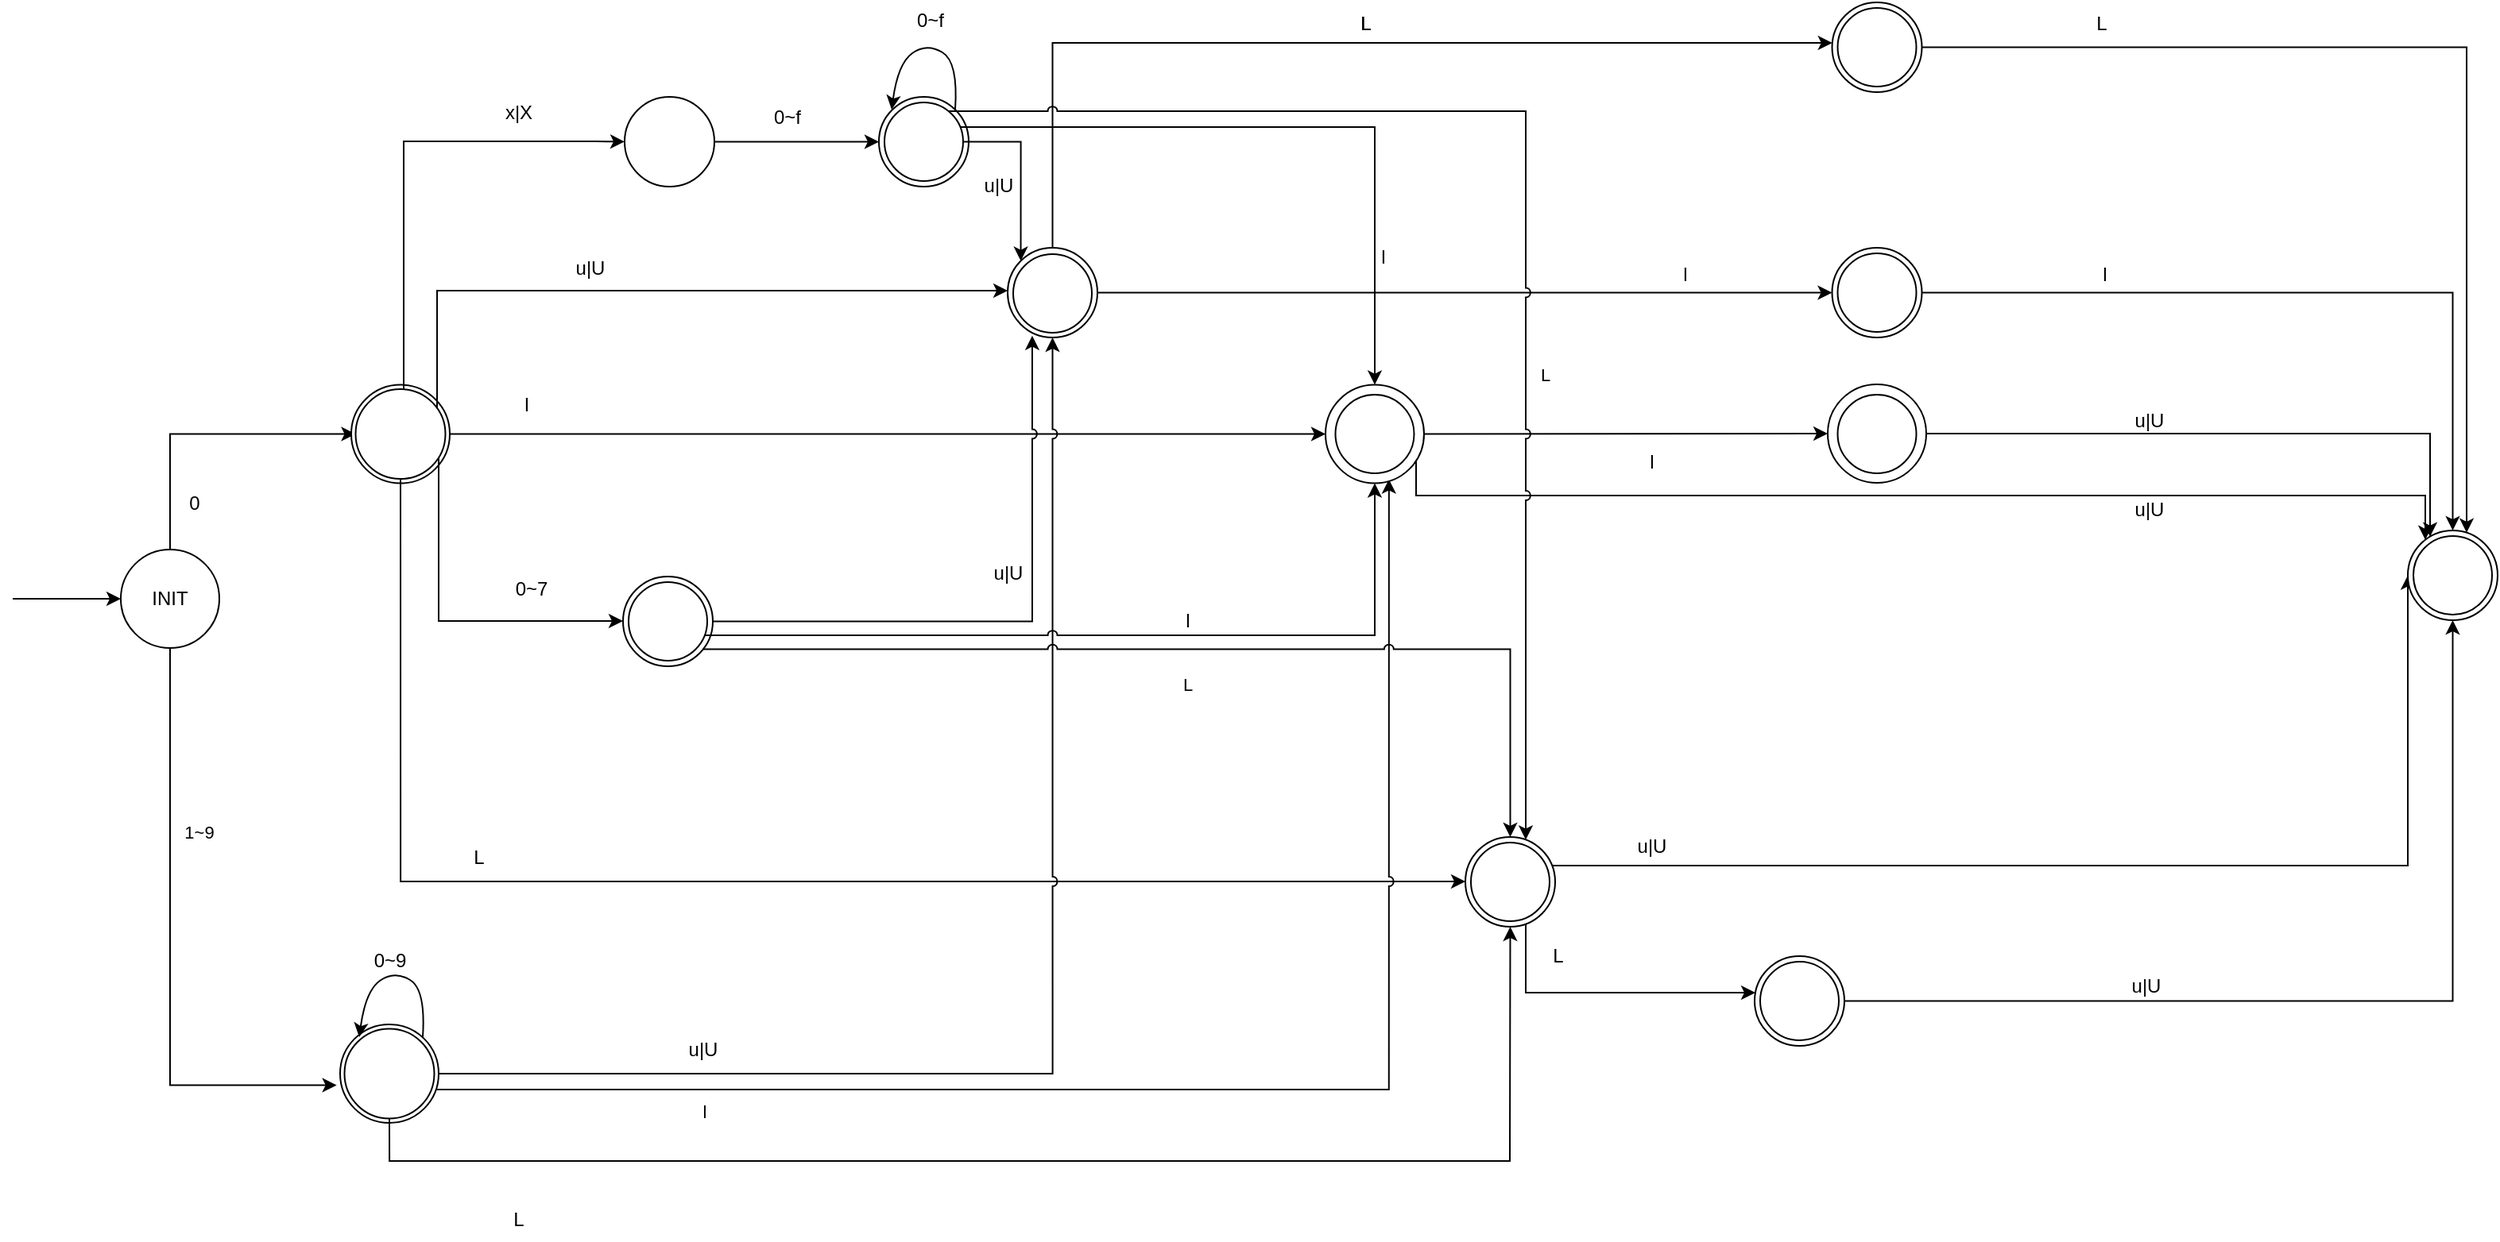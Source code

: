 <mxfile version="21.0.6" type="github">
  <diagram name="第 1 页" id="R3ORfWjPxXJpP8IHzga0">
    <mxGraphModel dx="1872" dy="988" grid="0" gridSize="10" guides="1" tooltips="1" connect="1" arrows="1" fold="1" page="1" pageScale="1" pageWidth="2339" pageHeight="3300" math="0" shadow="0">
      <root>
        <mxCell id="0" />
        <mxCell id="1" parent="0" />
        <mxCell id="zIMK_kYC2Au4o3m2R_S_-10" style="edgeStyle=orthogonalEdgeStyle;rounded=0;orthogonalLoop=1;jettySize=auto;html=1;entryX=-0.035;entryY=0.617;entryDx=0;entryDy=0;entryPerimeter=0;" edge="1" parent="1" source="zIMK_kYC2Au4o3m2R_S_-1" target="zIMK_kYC2Au4o3m2R_S_-9">
          <mxGeometry relative="1" as="geometry">
            <Array as="points">
              <mxPoint x="516" y="1512" />
            </Array>
          </mxGeometry>
        </mxCell>
        <mxCell id="zIMK_kYC2Au4o3m2R_S_-50" value="1~9" style="edgeLabel;html=1;align=center;verticalAlign=middle;resizable=0;points=[];" vertex="1" connectable="0" parent="zIMK_kYC2Au4o3m2R_S_-10">
          <mxGeometry x="-0.463" y="1" relative="1" as="geometry">
            <mxPoint x="17" y="14" as="offset" />
          </mxGeometry>
        </mxCell>
        <mxCell id="zIMK_kYC2Au4o3m2R_S_-11" style="edgeStyle=orthogonalEdgeStyle;rounded=0;orthogonalLoop=1;jettySize=auto;html=1;entryX=0;entryY=0.5;entryDx=0;entryDy=0;" edge="1" parent="1" source="zIMK_kYC2Au4o3m2R_S_-1" target="zIMK_kYC2Au4o3m2R_S_-8">
          <mxGeometry relative="1" as="geometry">
            <Array as="points">
              <mxPoint x="516" y="1102" />
            </Array>
          </mxGeometry>
        </mxCell>
        <mxCell id="zIMK_kYC2Au4o3m2R_S_-1" value="INIT" style="ellipse;whiteSpace=wrap;html=1;aspect=fixed;" vertex="1" parent="1">
          <mxGeometry x="485" y="1175" width="62" height="62" as="geometry" />
        </mxCell>
        <mxCell id="zIMK_kYC2Au4o3m2R_S_-18" style="edgeStyle=orthogonalEdgeStyle;rounded=0;orthogonalLoop=1;jettySize=auto;html=1;jumpStyle=arc;" edge="1" parent="1" source="zIMK_kYC2Au4o3m2R_S_-2" target="zIMK_kYC2Au4o3m2R_S_-17">
          <mxGeometry relative="1" as="geometry" />
        </mxCell>
        <mxCell id="zIMK_kYC2Au4o3m2R_S_-2" value="1" style="ellipse;whiteSpace=wrap;html=1;aspect=fixed;" vertex="1" parent="1">
          <mxGeometry x="630" y="1071.28" width="62" height="62" as="geometry" />
        </mxCell>
        <mxCell id="zIMK_kYC2Au4o3m2R_S_-3" value="" style="endArrow=classic;html=1;rounded=0;" edge="1" parent="1">
          <mxGeometry width="50" height="50" relative="1" as="geometry">
            <mxPoint x="417" y="1206" as="sourcePoint" />
            <mxPoint x="485" y="1206" as="targetPoint" />
          </mxGeometry>
        </mxCell>
        <mxCell id="zIMK_kYC2Au4o3m2R_S_-5" value="0" style="text;html=1;align=center;verticalAlign=middle;resizable=0;points=[];autosize=1;strokeColor=none;fillColor=none;" vertex="1" parent="1">
          <mxGeometry x="518" y="1133.28" width="25" height="26" as="geometry" />
        </mxCell>
        <mxCell id="zIMK_kYC2Au4o3m2R_S_-14" style="edgeStyle=orthogonalEdgeStyle;rounded=0;orthogonalLoop=1;jettySize=auto;html=1;entryX=0;entryY=0.5;entryDx=0;entryDy=0;" edge="1" parent="1" source="zIMK_kYC2Au4o3m2R_S_-8" target="zIMK_kYC2Au4o3m2R_S_-12">
          <mxGeometry relative="1" as="geometry">
            <Array as="points">
              <mxPoint x="663" y="918" />
              <mxPoint x="784" y="918" />
            </Array>
          </mxGeometry>
        </mxCell>
        <mxCell id="zIMK_kYC2Au4o3m2R_S_-16" style="edgeStyle=orthogonalEdgeStyle;rounded=0;orthogonalLoop=1;jettySize=auto;html=1;" edge="1" parent="1" source="zIMK_kYC2Au4o3m2R_S_-8" target="zIMK_kYC2Au4o3m2R_S_-15">
          <mxGeometry relative="1" as="geometry">
            <Array as="points">
              <mxPoint x="684" y="1012" />
            </Array>
          </mxGeometry>
        </mxCell>
        <mxCell id="zIMK_kYC2Au4o3m2R_S_-20" style="edgeStyle=orthogonalEdgeStyle;rounded=0;orthogonalLoop=1;jettySize=auto;html=1;" edge="1" parent="1" source="zIMK_kYC2Au4o3m2R_S_-8" target="zIMK_kYC2Au4o3m2R_S_-19">
          <mxGeometry relative="1" as="geometry">
            <Array as="points">
              <mxPoint x="685" y="1220" />
            </Array>
          </mxGeometry>
        </mxCell>
        <mxCell id="zIMK_kYC2Au4o3m2R_S_-22" style="edgeStyle=orthogonalEdgeStyle;rounded=0;orthogonalLoop=1;jettySize=auto;html=1;" edge="1" parent="1" source="zIMK_kYC2Au4o3m2R_S_-8" target="zIMK_kYC2Au4o3m2R_S_-55">
          <mxGeometry relative="1" as="geometry">
            <mxPoint x="801.001" y="1356.059" as="targetPoint" />
            <Array as="points">
              <mxPoint x="661" y="1384" />
            </Array>
          </mxGeometry>
        </mxCell>
        <mxCell id="zIMK_kYC2Au4o3m2R_S_-8" value="" style="ellipse;whiteSpace=wrap;html=1;aspect=fixed;" vertex="1" parent="1">
          <mxGeometry x="632.75" y="1074.03" width="56.5" height="56.5" as="geometry" />
        </mxCell>
        <mxCell id="zIMK_kYC2Au4o3m2R_S_-42" style="edgeStyle=orthogonalEdgeStyle;rounded=0;orthogonalLoop=1;jettySize=auto;html=1;entryX=0.5;entryY=1;entryDx=0;entryDy=0;jumpStyle=arc;" edge="1" parent="1" source="zIMK_kYC2Au4o3m2R_S_-9" target="zIMK_kYC2Au4o3m2R_S_-15">
          <mxGeometry relative="1" as="geometry" />
        </mxCell>
        <mxCell id="zIMK_kYC2Au4o3m2R_S_-49" style="edgeStyle=orthogonalEdgeStyle;rounded=0;orthogonalLoop=1;jettySize=auto;html=1;entryX=0.644;entryY=0.96;entryDx=0;entryDy=0;entryPerimeter=0;jumpStyle=arc;" edge="1" parent="1" source="zIMK_kYC2Au4o3m2R_S_-9" target="zIMK_kYC2Au4o3m2R_S_-17">
          <mxGeometry relative="1" as="geometry">
            <mxPoint x="1277" y="1166" as="targetPoint" />
            <Array as="points">
              <mxPoint x="1283" y="1515" />
            </Array>
          </mxGeometry>
        </mxCell>
        <mxCell id="zIMK_kYC2Au4o3m2R_S_-58" value="l" style="edgeLabel;html=1;align=center;verticalAlign=middle;resizable=0;points=[];" vertex="1" connectable="0" parent="zIMK_kYC2Au4o3m2R_S_-49">
          <mxGeometry x="-0.541" y="1" relative="1" as="geometry">
            <mxPoint x="-58" y="15" as="offset" />
          </mxGeometry>
        </mxCell>
        <mxCell id="zIMK_kYC2Au4o3m2R_S_-9" value="" style="ellipse;whiteSpace=wrap;html=1;aspect=fixed;" vertex="1" parent="1">
          <mxGeometry x="623" y="1474" width="62" height="62" as="geometry" />
        </mxCell>
        <mxCell id="zIMK_kYC2Au4o3m2R_S_-30" style="edgeStyle=orthogonalEdgeStyle;rounded=0;orthogonalLoop=1;jettySize=auto;html=1;" edge="1" parent="1" source="zIMK_kYC2Au4o3m2R_S_-12" target="zIMK_kYC2Au4o3m2R_S_-29">
          <mxGeometry relative="1" as="geometry" />
        </mxCell>
        <mxCell id="zIMK_kYC2Au4o3m2R_S_-12" value="" style="ellipse;whiteSpace=wrap;html=1;aspect=fixed;" vertex="1" parent="1">
          <mxGeometry x="802" y="890" width="56.5" height="56.5" as="geometry" />
        </mxCell>
        <mxCell id="zIMK_kYC2Au4o3m2R_S_-81" style="edgeStyle=orthogonalEdgeStyle;rounded=0;orthogonalLoop=1;jettySize=auto;html=1;" edge="1" parent="1" source="zIMK_kYC2Au4o3m2R_S_-15" target="zIMK_kYC2Au4o3m2R_S_-80">
          <mxGeometry relative="1" as="geometry">
            <Array as="points">
              <mxPoint x="1071" y="856" />
              <mxPoint x="1579" y="856" />
            </Array>
          </mxGeometry>
        </mxCell>
        <mxCell id="zIMK_kYC2Au4o3m2R_S_-83" style="edgeStyle=orthogonalEdgeStyle;rounded=0;orthogonalLoop=1;jettySize=auto;html=1;" edge="1" parent="1" source="zIMK_kYC2Au4o3m2R_S_-15" target="zIMK_kYC2Au4o3m2R_S_-82">
          <mxGeometry relative="1" as="geometry" />
        </mxCell>
        <mxCell id="zIMK_kYC2Au4o3m2R_S_-15" value="" style="ellipse;whiteSpace=wrap;html=1;aspect=fixed;" vertex="1" parent="1">
          <mxGeometry x="1043" y="985" width="56.5" height="56.5" as="geometry" />
        </mxCell>
        <mxCell id="zIMK_kYC2Au4o3m2R_S_-39" style="edgeStyle=orthogonalEdgeStyle;rounded=0;orthogonalLoop=1;jettySize=auto;html=1;entryX=0.274;entryY=0.98;entryDx=0;entryDy=0;entryPerimeter=0;exitX=1;exitY=0.5;exitDx=0;exitDy=0;jumpStyle=arc;" edge="1" parent="1" source="zIMK_kYC2Au4o3m2R_S_-19" target="zIMK_kYC2Au4o3m2R_S_-15">
          <mxGeometry relative="1" as="geometry">
            <mxPoint x="1020" y="1045" as="targetPoint" />
          </mxGeometry>
        </mxCell>
        <mxCell id="zIMK_kYC2Au4o3m2R_S_-61" style="edgeStyle=orthogonalEdgeStyle;rounded=0;orthogonalLoop=1;jettySize=auto;html=1;exitX=1;exitY=1;exitDx=0;exitDy=0;jumpStyle=arc;" edge="1" parent="1" source="zIMK_kYC2Au4o3m2R_S_-41" target="zIMK_kYC2Au4o3m2R_S_-55">
          <mxGeometry relative="1" as="geometry" />
        </mxCell>
        <mxCell id="zIMK_kYC2Au4o3m2R_S_-62" value="L" style="edgeLabel;html=1;align=center;verticalAlign=middle;resizable=0;points=[];" vertex="1" connectable="0" parent="zIMK_kYC2Au4o3m2R_S_-61">
          <mxGeometry x="0.008" y="-2" relative="1" as="geometry">
            <mxPoint x="-9" y="20" as="offset" />
          </mxGeometry>
        </mxCell>
        <mxCell id="zIMK_kYC2Au4o3m2R_S_-72" style="edgeStyle=orthogonalEdgeStyle;rounded=0;orthogonalLoop=1;jettySize=auto;html=1;jumpStyle=arc;" edge="1" parent="1" source="zIMK_kYC2Au4o3m2R_S_-17" target="zIMK_kYC2Au4o3m2R_S_-71">
          <mxGeometry relative="1" as="geometry" />
        </mxCell>
        <mxCell id="zIMK_kYC2Au4o3m2R_S_-78" style="edgeStyle=orthogonalEdgeStyle;rounded=0;orthogonalLoop=1;jettySize=auto;html=1;" edge="1" parent="1" source="zIMK_kYC2Au4o3m2R_S_-17" target="zIMK_kYC2Au4o3m2R_S_-66">
          <mxGeometry relative="1" as="geometry">
            <Array as="points">
              <mxPoint x="1300" y="1141" />
              <mxPoint x="1935" y="1141" />
            </Array>
          </mxGeometry>
        </mxCell>
        <mxCell id="zIMK_kYC2Au4o3m2R_S_-17" value="" style="ellipse;whiteSpace=wrap;html=1;aspect=fixed;" vertex="1" parent="1">
          <mxGeometry x="1243" y="1071.28" width="62" height="62" as="geometry" />
        </mxCell>
        <mxCell id="zIMK_kYC2Au4o3m2R_S_-19" value="" style="ellipse;whiteSpace=wrap;html=1;aspect=fixed;" vertex="1" parent="1">
          <mxGeometry x="801" y="1192" width="56.5" height="56.5" as="geometry" />
        </mxCell>
        <mxCell id="zIMK_kYC2Au4o3m2R_S_-23" value="x|X" style="text;html=1;align=center;verticalAlign=middle;resizable=0;points=[];autosize=1;strokeColor=none;fillColor=none;" vertex="1" parent="1">
          <mxGeometry x="717" y="887" width="35" height="26" as="geometry" />
        </mxCell>
        <mxCell id="zIMK_kYC2Au4o3m2R_S_-25" value="u|U" style="text;html=1;align=center;verticalAlign=middle;resizable=0;points=[];autosize=1;strokeColor=none;fillColor=none;" vertex="1" parent="1">
          <mxGeometry x="762" y="985" width="36" height="26" as="geometry" />
        </mxCell>
        <mxCell id="zIMK_kYC2Au4o3m2R_S_-26" value="l" style="text;html=1;align=center;verticalAlign=middle;resizable=0;points=[];autosize=1;strokeColor=none;fillColor=none;" vertex="1" parent="1">
          <mxGeometry x="729.5" y="1071.28" width="21" height="26" as="geometry" />
        </mxCell>
        <mxCell id="zIMK_kYC2Au4o3m2R_S_-27" value="0~7" style="text;html=1;align=center;verticalAlign=middle;resizable=0;points=[];autosize=1;strokeColor=none;fillColor=none;" vertex="1" parent="1">
          <mxGeometry x="724" y="1187" width="38" height="26" as="geometry" />
        </mxCell>
        <mxCell id="zIMK_kYC2Au4o3m2R_S_-28" value="L" style="text;html=1;align=center;verticalAlign=middle;resizable=0;points=[];autosize=1;strokeColor=none;fillColor=none;" vertex="1" parent="1">
          <mxGeometry x="697" y="1356" width="25" height="26" as="geometry" />
        </mxCell>
        <mxCell id="zIMK_kYC2Au4o3m2R_S_-29" value="" style="ellipse;whiteSpace=wrap;html=1;aspect=fixed;" vertex="1" parent="1">
          <mxGeometry x="962" y="890" width="56.5" height="56.5" as="geometry" />
        </mxCell>
        <mxCell id="zIMK_kYC2Au4o3m2R_S_-36" style="edgeStyle=orthogonalEdgeStyle;rounded=0;orthogonalLoop=1;jettySize=auto;html=1;entryX=0;entryY=0;entryDx=0;entryDy=0;" edge="1" parent="1" source="zIMK_kYC2Au4o3m2R_S_-31" target="zIMK_kYC2Au4o3m2R_S_-15">
          <mxGeometry relative="1" as="geometry" />
        </mxCell>
        <mxCell id="zIMK_kYC2Au4o3m2R_S_-44" style="edgeStyle=orthogonalEdgeStyle;rounded=0;orthogonalLoop=1;jettySize=auto;html=1;" edge="1" parent="1" source="zIMK_kYC2Au4o3m2R_S_-31" target="zIMK_kYC2Au4o3m2R_S_-17">
          <mxGeometry relative="1" as="geometry">
            <Array as="points">
              <mxPoint x="1274" y="909" />
            </Array>
          </mxGeometry>
        </mxCell>
        <mxCell id="zIMK_kYC2Au4o3m2R_S_-59" style="edgeStyle=orthogonalEdgeStyle;rounded=0;orthogonalLoop=1;jettySize=auto;html=1;jumpStyle=arc;" edge="1" parent="1" source="zIMK_kYC2Au4o3m2R_S_-31" target="zIMK_kYC2Au4o3m2R_S_-55">
          <mxGeometry relative="1" as="geometry">
            <Array as="points">
              <mxPoint x="1369" y="899" />
            </Array>
          </mxGeometry>
        </mxCell>
        <mxCell id="zIMK_kYC2Au4o3m2R_S_-60" value="L" style="edgeLabel;html=1;align=center;verticalAlign=middle;resizable=0;points=[];" vertex="1" connectable="0" parent="zIMK_kYC2Au4o3m2R_S_-59">
          <mxGeometry x="0.306" y="-3" relative="1" as="geometry">
            <mxPoint x="15" y="-8" as="offset" />
          </mxGeometry>
        </mxCell>
        <mxCell id="zIMK_kYC2Au4o3m2R_S_-31" value="" style="ellipse;whiteSpace=wrap;html=1;aspect=fixed;" vertex="1" parent="1">
          <mxGeometry x="965.5" y="893.5" width="49.5" height="49.5" as="geometry" />
        </mxCell>
        <mxCell id="zIMK_kYC2Au4o3m2R_S_-32" value="0~f" style="text;html=1;align=center;verticalAlign=middle;resizable=0;points=[];autosize=1;strokeColor=none;fillColor=none;" vertex="1" parent="1">
          <mxGeometry x="886" y="890" width="35" height="26" as="geometry" />
        </mxCell>
        <mxCell id="zIMK_kYC2Au4o3m2R_S_-35" value="0~f" style="text;html=1;align=center;verticalAlign=middle;resizable=0;points=[];autosize=1;strokeColor=none;fillColor=none;" vertex="1" parent="1">
          <mxGeometry x="976" y="829" width="35" height="26" as="geometry" />
        </mxCell>
        <mxCell id="zIMK_kYC2Au4o3m2R_S_-37" value="u|U" style="text;html=1;align=center;verticalAlign=middle;resizable=0;points=[];autosize=1;strokeColor=none;fillColor=none;" vertex="1" parent="1">
          <mxGeometry x="1018.5" y="933" width="36" height="26" as="geometry" />
        </mxCell>
        <mxCell id="zIMK_kYC2Au4o3m2R_S_-40" value="u|U" style="text;html=1;align=center;verticalAlign=middle;resizable=0;points=[];autosize=1;strokeColor=none;fillColor=none;" vertex="1" parent="1">
          <mxGeometry x="1025" y="1177" width="36" height="26" as="geometry" />
        </mxCell>
        <mxCell id="zIMK_kYC2Au4o3m2R_S_-47" style="edgeStyle=orthogonalEdgeStyle;rounded=0;orthogonalLoop=1;jettySize=auto;html=1;entryX=0.5;entryY=1;entryDx=0;entryDy=0;jumpStyle=arc;" edge="1" parent="1" source="zIMK_kYC2Au4o3m2R_S_-41" target="zIMK_kYC2Au4o3m2R_S_-17">
          <mxGeometry relative="1" as="geometry">
            <mxPoint x="1275.75" y="1164.5" as="targetPoint" />
            <Array as="points">
              <mxPoint x="1274" y="1229" />
            </Array>
          </mxGeometry>
        </mxCell>
        <mxCell id="zIMK_kYC2Au4o3m2R_S_-41" value="" style="ellipse;whiteSpace=wrap;html=1;aspect=fixed;" vertex="1" parent="1">
          <mxGeometry x="804.5" y="1195.5" width="49.5" height="49.5" as="geometry" />
        </mxCell>
        <mxCell id="zIMK_kYC2Au4o3m2R_S_-43" value="u|U" style="text;html=1;align=center;verticalAlign=middle;resizable=0;points=[];autosize=1;strokeColor=none;fillColor=none;" vertex="1" parent="1">
          <mxGeometry x="833" y="1476.75" width="36" height="26" as="geometry" />
        </mxCell>
        <mxCell id="zIMK_kYC2Au4o3m2R_S_-45" value="l" style="text;html=1;align=center;verticalAlign=middle;resizable=0;points=[];autosize=1;strokeColor=none;fillColor=none;" vertex="1" parent="1">
          <mxGeometry x="1268" y="978" width="21" height="26" as="geometry" />
        </mxCell>
        <mxCell id="zIMK_kYC2Au4o3m2R_S_-52" value="" style="curved=1;endArrow=classic;html=1;rounded=0;exitX=1;exitY=0;exitDx=0;exitDy=0;entryX=0;entryY=0;entryDx=0;entryDy=0;" edge="1" parent="1">
          <mxGeometry width="50" height="50" relative="1" as="geometry">
            <mxPoint x="675" y="1482" as="sourcePoint" />
            <mxPoint x="635" y="1482" as="targetPoint" />
            <Array as="points">
              <mxPoint x="677" y="1452" />
              <mxPoint x="657" y="1440" />
              <mxPoint x="639" y="1453" />
            </Array>
          </mxGeometry>
        </mxCell>
        <mxCell id="zIMK_kYC2Au4o3m2R_S_-53" value="0~9" style="text;html=1;align=center;verticalAlign=middle;resizable=0;points=[];autosize=1;strokeColor=none;fillColor=none;" vertex="1" parent="1">
          <mxGeometry x="635" y="1421" width="38" height="26" as="geometry" />
        </mxCell>
        <mxCell id="zIMK_kYC2Au4o3m2R_S_-56" style="edgeStyle=orthogonalEdgeStyle;rounded=0;orthogonalLoop=1;jettySize=auto;html=1;" edge="1" parent="1" source="zIMK_kYC2Au4o3m2R_S_-54" target="zIMK_kYC2Au4o3m2R_S_-55">
          <mxGeometry relative="1" as="geometry">
            <Array as="points">
              <mxPoint x="654" y="1560" />
              <mxPoint x="1359" y="1560" />
            </Array>
          </mxGeometry>
        </mxCell>
        <mxCell id="zIMK_kYC2Au4o3m2R_S_-54" value="" style="ellipse;whiteSpace=wrap;html=1;aspect=fixed;" vertex="1" parent="1">
          <mxGeometry x="625.75" y="1476.75" width="56.5" height="56.5" as="geometry" />
        </mxCell>
        <mxCell id="zIMK_kYC2Au4o3m2R_S_-64" style="edgeStyle=orthogonalEdgeStyle;rounded=0;orthogonalLoop=1;jettySize=auto;html=1;" edge="1" parent="1" source="zIMK_kYC2Au4o3m2R_S_-55" target="zIMK_kYC2Au4o3m2R_S_-63">
          <mxGeometry relative="1" as="geometry">
            <Array as="points">
              <mxPoint x="1369" y="1454" />
            </Array>
          </mxGeometry>
        </mxCell>
        <mxCell id="zIMK_kYC2Au4o3m2R_S_-69" style="edgeStyle=orthogonalEdgeStyle;rounded=0;orthogonalLoop=1;jettySize=auto;html=1;entryX=0;entryY=0.5;entryDx=0;entryDy=0;" edge="1" parent="1" source="zIMK_kYC2Au4o3m2R_S_-55" target="zIMK_kYC2Au4o3m2R_S_-66">
          <mxGeometry relative="1" as="geometry">
            <Array as="points">
              <mxPoint x="1924" y="1374" />
            </Array>
          </mxGeometry>
        </mxCell>
        <mxCell id="zIMK_kYC2Au4o3m2R_S_-55" value="" style="ellipse;whiteSpace=wrap;html=1;aspect=fixed;" vertex="1" parent="1">
          <mxGeometry x="1331" y="1356" width="56.5" height="56.5" as="geometry" />
        </mxCell>
        <mxCell id="zIMK_kYC2Au4o3m2R_S_-57" value="L" style="text;html=1;align=center;verticalAlign=middle;resizable=0;points=[];autosize=1;strokeColor=none;fillColor=none;" vertex="1" parent="1">
          <mxGeometry x="722" y="1584" width="25" height="26" as="geometry" />
        </mxCell>
        <mxCell id="zIMK_kYC2Au4o3m2R_S_-67" style="edgeStyle=orthogonalEdgeStyle;rounded=0;orthogonalLoop=1;jettySize=auto;html=1;" edge="1" parent="1" source="zIMK_kYC2Au4o3m2R_S_-63" target="zIMK_kYC2Au4o3m2R_S_-66">
          <mxGeometry relative="1" as="geometry" />
        </mxCell>
        <mxCell id="zIMK_kYC2Au4o3m2R_S_-63" value="" style="ellipse;whiteSpace=wrap;html=1;aspect=fixed;" vertex="1" parent="1">
          <mxGeometry x="1513" y="1431" width="56.5" height="56.5" as="geometry" />
        </mxCell>
        <mxCell id="zIMK_kYC2Au4o3m2R_S_-65" value="L" style="text;html=1;align=center;verticalAlign=middle;resizable=0;points=[];autosize=1;strokeColor=none;fillColor=none;" vertex="1" parent="1">
          <mxGeometry x="1376" y="1418" width="25" height="26" as="geometry" />
        </mxCell>
        <mxCell id="zIMK_kYC2Au4o3m2R_S_-66" value="" style="ellipse;whiteSpace=wrap;html=1;aspect=fixed;" vertex="1" parent="1">
          <mxGeometry x="1924" y="1163" width="56.5" height="56.5" as="geometry" />
        </mxCell>
        <mxCell id="zIMK_kYC2Au4o3m2R_S_-68" value="u|U" style="text;html=1;align=center;verticalAlign=middle;resizable=0;points=[];autosize=1;strokeColor=none;fillColor=none;" vertex="1" parent="1">
          <mxGeometry x="1741" y="1437" width="36" height="26" as="geometry" />
        </mxCell>
        <mxCell id="zIMK_kYC2Au4o3m2R_S_-70" value="u|U" style="text;html=1;align=center;verticalAlign=middle;resizable=0;points=[];autosize=1;strokeColor=none;fillColor=none;" vertex="1" parent="1">
          <mxGeometry x="1430" y="1349" width="36" height="26" as="geometry" />
        </mxCell>
        <mxCell id="zIMK_kYC2Au4o3m2R_S_-76" style="edgeStyle=orthogonalEdgeStyle;rounded=0;orthogonalLoop=1;jettySize=auto;html=1;" edge="1" parent="1" source="zIMK_kYC2Au4o3m2R_S_-71" target="zIMK_kYC2Au4o3m2R_S_-66">
          <mxGeometry relative="1" as="geometry">
            <Array as="points">
              <mxPoint x="1938" y="1102" />
            </Array>
          </mxGeometry>
        </mxCell>
        <mxCell id="zIMK_kYC2Au4o3m2R_S_-71" value="" style="ellipse;whiteSpace=wrap;html=1;aspect=fixed;" vertex="1" parent="1">
          <mxGeometry x="1559" y="1071" width="62" height="62" as="geometry" />
        </mxCell>
        <mxCell id="zIMK_kYC2Au4o3m2R_S_-73" value="l" style="text;html=1;align=center;verticalAlign=middle;resizable=0;points=[];autosize=1;strokeColor=none;fillColor=none;" vertex="1" parent="1">
          <mxGeometry x="1145" y="1207.25" width="21" height="26" as="geometry" />
        </mxCell>
        <mxCell id="zIMK_kYC2Au4o3m2R_S_-74" value="l" style="text;html=1;align=center;verticalAlign=middle;resizable=0;points=[];autosize=1;strokeColor=none;fillColor=none;" vertex="1" parent="1">
          <mxGeometry x="1437.5" y="1107.28" width="21" height="26" as="geometry" />
        </mxCell>
        <mxCell id="zIMK_kYC2Au4o3m2R_S_-77" value="u|U" style="text;html=1;align=center;verticalAlign=middle;resizable=0;points=[];autosize=1;strokeColor=none;fillColor=none;" vertex="1" parent="1">
          <mxGeometry x="1743" y="1081.28" width="36" height="26" as="geometry" />
        </mxCell>
        <mxCell id="zIMK_kYC2Au4o3m2R_S_-79" value="u|U" style="text;html=1;align=center;verticalAlign=middle;resizable=0;points=[];autosize=1;strokeColor=none;fillColor=none;" vertex="1" parent="1">
          <mxGeometry x="1743" y="1137" width="36" height="26" as="geometry" />
        </mxCell>
        <mxCell id="zIMK_kYC2Au4o3m2R_S_-85" style="edgeStyle=orthogonalEdgeStyle;rounded=0;orthogonalLoop=1;jettySize=auto;html=1;" edge="1" parent="1" source="zIMK_kYC2Au4o3m2R_S_-80" target="zIMK_kYC2Au4o3m2R_S_-66">
          <mxGeometry relative="1" as="geometry">
            <Array as="points">
              <mxPoint x="1961" y="859" />
            </Array>
          </mxGeometry>
        </mxCell>
        <mxCell id="zIMK_kYC2Au4o3m2R_S_-80" value="" style="ellipse;whiteSpace=wrap;html=1;aspect=fixed;" vertex="1" parent="1">
          <mxGeometry x="1561.75" y="830.5" width="56.5" height="56.5" as="geometry" />
        </mxCell>
        <mxCell id="zIMK_kYC2Au4o3m2R_S_-84" style="edgeStyle=orthogonalEdgeStyle;rounded=0;orthogonalLoop=1;jettySize=auto;html=1;" edge="1" parent="1" source="zIMK_kYC2Au4o3m2R_S_-82" target="zIMK_kYC2Au4o3m2R_S_-66">
          <mxGeometry relative="1" as="geometry" />
        </mxCell>
        <mxCell id="zIMK_kYC2Au4o3m2R_S_-82" value="" style="ellipse;whiteSpace=wrap;html=1;aspect=fixed;" vertex="1" parent="1">
          <mxGeometry x="1561.75" y="985" width="56.5" height="56.5" as="geometry" />
        </mxCell>
        <mxCell id="zIMK_kYC2Au4o3m2R_S_-86" value="L" style="text;html=1;align=center;verticalAlign=middle;resizable=0;points=[];autosize=1;strokeColor=none;fillColor=none;" vertex="1" parent="1">
          <mxGeometry x="1255" y="830.5" width="25" height="26" as="geometry" />
        </mxCell>
        <mxCell id="zIMK_kYC2Au4o3m2R_S_-87" value="l" style="text;html=1;align=center;verticalAlign=middle;resizable=0;points=[];autosize=1;strokeColor=none;fillColor=none;" vertex="1" parent="1">
          <mxGeometry x="1458.5" y="989" width="21" height="26" as="geometry" />
        </mxCell>
        <mxCell id="zIMK_kYC2Au4o3m2R_S_-88" value="l" style="text;html=1;align=center;verticalAlign=middle;resizable=0;points=[];autosize=1;strokeColor=none;fillColor=none;" vertex="1" parent="1">
          <mxGeometry x="1722" y="989" width="21" height="26" as="geometry" />
        </mxCell>
        <mxCell id="zIMK_kYC2Au4o3m2R_S_-91" value="L" style="text;html=1;align=center;verticalAlign=middle;resizable=0;points=[];autosize=1;strokeColor=none;fillColor=none;" vertex="1" parent="1">
          <mxGeometry x="1255" y="830.5" width="25" height="26" as="geometry" />
        </mxCell>
        <mxCell id="zIMK_kYC2Au4o3m2R_S_-92" value="L" style="text;html=1;align=center;verticalAlign=middle;resizable=0;points=[];autosize=1;strokeColor=none;fillColor=none;" vertex="1" parent="1">
          <mxGeometry x="1718" y="830.5" width="25" height="26" as="geometry" />
        </mxCell>
        <mxCell id="zIMK_kYC2Au4o3m2R_S_-93" value="" style="ellipse;whiteSpace=wrap;html=1;aspect=fixed;" vertex="1" parent="1">
          <mxGeometry x="1046.5" y="989" width="49.5" height="49.5" as="geometry" />
        </mxCell>
        <mxCell id="zIMK_kYC2Au4o3m2R_S_-94" value="" style="ellipse;whiteSpace=wrap;html=1;aspect=fixed;" vertex="1" parent="1">
          <mxGeometry x="1249.25" y="1077.53" width="49.5" height="49.5" as="geometry" />
        </mxCell>
        <mxCell id="zIMK_kYC2Au4o3m2R_S_-95" value="" style="ellipse;whiteSpace=wrap;html=1;aspect=fixed;" vertex="1" parent="1">
          <mxGeometry x="1334.5" y="1359.5" width="49.5" height="49.5" as="geometry" />
        </mxCell>
        <mxCell id="zIMK_kYC2Au4o3m2R_S_-96" value="" style="ellipse;whiteSpace=wrap;html=1;aspect=fixed;" vertex="1" parent="1">
          <mxGeometry x="1516.5" y="1434.5" width="49.5" height="49.5" as="geometry" />
        </mxCell>
        <mxCell id="zIMK_kYC2Au4o3m2R_S_-97" value="" style="ellipse;whiteSpace=wrap;html=1;aspect=fixed;" vertex="1" parent="1">
          <mxGeometry x="1565.25" y="1077.53" width="49.5" height="49.5" as="geometry" />
        </mxCell>
        <mxCell id="zIMK_kYC2Au4o3m2R_S_-98" value="" style="ellipse;whiteSpace=wrap;html=1;aspect=fixed;" vertex="1" parent="1">
          <mxGeometry x="1565.25" y="988.5" width="49.5" height="49.5" as="geometry" />
        </mxCell>
        <mxCell id="zIMK_kYC2Au4o3m2R_S_-99" value="" style="ellipse;whiteSpace=wrap;html=1;aspect=fixed;" vertex="1" parent="1">
          <mxGeometry x="1565.25" y="834" width="49.5" height="49.5" as="geometry" />
        </mxCell>
        <mxCell id="zIMK_kYC2Au4o3m2R_S_-100" value="" style="ellipse;whiteSpace=wrap;html=1;aspect=fixed;" vertex="1" parent="1">
          <mxGeometry x="1927.5" y="1166.5" width="49.5" height="49.5" as="geometry" />
        </mxCell>
        <mxCell id="zIMK_kYC2Au4o3m2R_S_-101" value="" style="curved=1;endArrow=classic;html=1;rounded=0;exitX=1;exitY=0;exitDx=0;exitDy=0;entryX=0;entryY=0;entryDx=0;entryDy=0;" edge="1" parent="1">
          <mxGeometry width="50" height="50" relative="1" as="geometry">
            <mxPoint x="1010" y="898" as="sourcePoint" />
            <mxPoint x="970" y="898" as="targetPoint" />
            <Array as="points">
              <mxPoint x="1012" y="868" />
              <mxPoint x="992" y="856" />
              <mxPoint x="974" y="869" />
            </Array>
          </mxGeometry>
        </mxCell>
      </root>
    </mxGraphModel>
  </diagram>
</mxfile>
